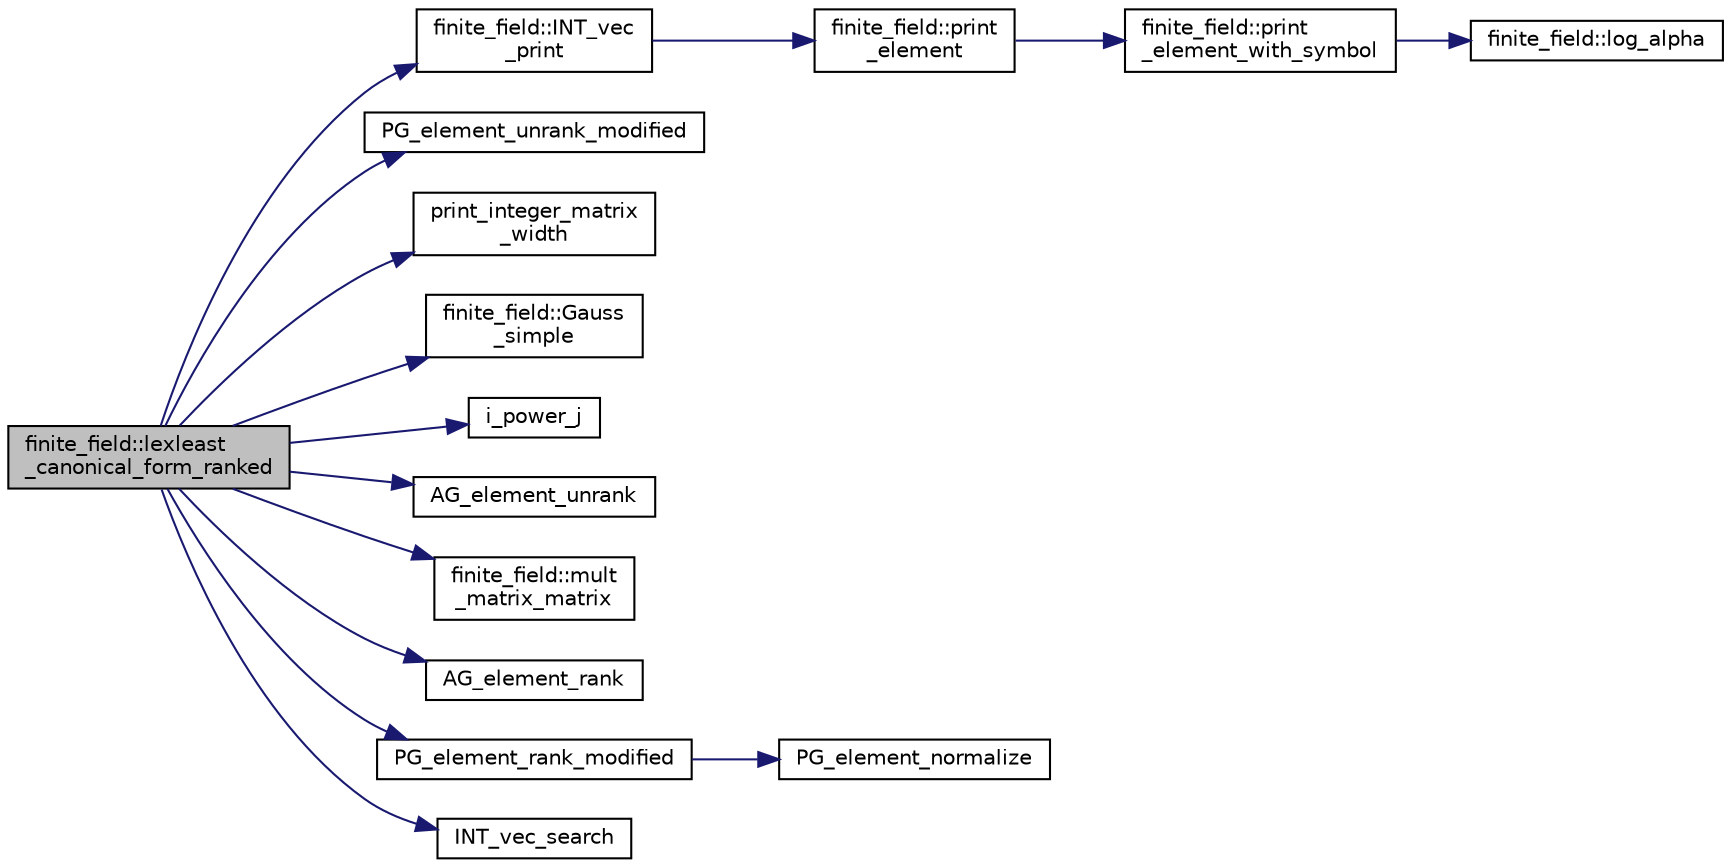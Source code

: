 digraph "finite_field::lexleast_canonical_form_ranked"
{
  edge [fontname="Helvetica",fontsize="10",labelfontname="Helvetica",labelfontsize="10"];
  node [fontname="Helvetica",fontsize="10",shape=record];
  rankdir="LR";
  Node7870 [label="finite_field::lexleast\l_canonical_form_ranked",height=0.2,width=0.4,color="black", fillcolor="grey75", style="filled", fontcolor="black"];
  Node7870 -> Node7871 [color="midnightblue",fontsize="10",style="solid",fontname="Helvetica"];
  Node7871 [label="finite_field::INT_vec\l_print",height=0.2,width=0.4,color="black", fillcolor="white", style="filled",URL="$df/d5a/classfinite__field.html#a9c33a61dedc197e37b014b6f8dc07f06"];
  Node7871 -> Node7872 [color="midnightblue",fontsize="10",style="solid",fontname="Helvetica"];
  Node7872 [label="finite_field::print\l_element",height=0.2,width=0.4,color="black", fillcolor="white", style="filled",URL="$df/d5a/classfinite__field.html#ab7d1f59c043d7696b8b47c92d0fedad5"];
  Node7872 -> Node7873 [color="midnightblue",fontsize="10",style="solid",fontname="Helvetica"];
  Node7873 [label="finite_field::print\l_element_with_symbol",height=0.2,width=0.4,color="black", fillcolor="white", style="filled",URL="$df/d5a/classfinite__field.html#aa0180c961aa4a0a8934cb4dc82e38a4d"];
  Node7873 -> Node7874 [color="midnightblue",fontsize="10",style="solid",fontname="Helvetica"];
  Node7874 [label="finite_field::log_alpha",height=0.2,width=0.4,color="black", fillcolor="white", style="filled",URL="$df/d5a/classfinite__field.html#a446a83ae0d281ddf44215626f0097305"];
  Node7870 -> Node7875 [color="midnightblue",fontsize="10",style="solid",fontname="Helvetica"];
  Node7875 [label="PG_element_unrank_modified",height=0.2,width=0.4,color="black", fillcolor="white", style="filled",URL="$d4/d67/geometry_8h.html#a83ae9b605d496f6a90345303f6efae64"];
  Node7870 -> Node7876 [color="midnightblue",fontsize="10",style="solid",fontname="Helvetica"];
  Node7876 [label="print_integer_matrix\l_width",height=0.2,width=0.4,color="black", fillcolor="white", style="filled",URL="$d5/db4/io__and__os_8h.html#aa78f3e73fc2179251bd15adbcc31573f"];
  Node7870 -> Node7877 [color="midnightblue",fontsize="10",style="solid",fontname="Helvetica"];
  Node7877 [label="finite_field::Gauss\l_simple",height=0.2,width=0.4,color="black", fillcolor="white", style="filled",URL="$df/d5a/classfinite__field.html#aba4950590e24a1ce323f292cf47b3307"];
  Node7870 -> Node7878 [color="midnightblue",fontsize="10",style="solid",fontname="Helvetica"];
  Node7878 [label="i_power_j",height=0.2,width=0.4,color="black", fillcolor="white", style="filled",URL="$de/dc5/algebra__and__number__theory_8h.html#a39b321523e8957d701618bb5cac542b5"];
  Node7870 -> Node7879 [color="midnightblue",fontsize="10",style="solid",fontname="Helvetica"];
  Node7879 [label="AG_element_unrank",height=0.2,width=0.4,color="black", fillcolor="white", style="filled",URL="$d4/d67/geometry_8h.html#a4a33b86c87b2879b97cfa1327abe2885"];
  Node7870 -> Node7880 [color="midnightblue",fontsize="10",style="solid",fontname="Helvetica"];
  Node7880 [label="finite_field::mult\l_matrix_matrix",height=0.2,width=0.4,color="black", fillcolor="white", style="filled",URL="$df/d5a/classfinite__field.html#a5e28706b815838d0ec34de1fa74bc3c4"];
  Node7870 -> Node7881 [color="midnightblue",fontsize="10",style="solid",fontname="Helvetica"];
  Node7881 [label="AG_element_rank",height=0.2,width=0.4,color="black", fillcolor="white", style="filled",URL="$d4/d67/geometry_8h.html#ab2ac908d07dd8038fd996e26bdc75c17"];
  Node7870 -> Node7882 [color="midnightblue",fontsize="10",style="solid",fontname="Helvetica"];
  Node7882 [label="PG_element_rank_modified",height=0.2,width=0.4,color="black", fillcolor="white", style="filled",URL="$d4/d67/geometry_8h.html#a9cd1a8bf5b88a038e33862f6c2c3dd36"];
  Node7882 -> Node7883 [color="midnightblue",fontsize="10",style="solid",fontname="Helvetica"];
  Node7883 [label="PG_element_normalize",height=0.2,width=0.4,color="black", fillcolor="white", style="filled",URL="$df/de4/projective_8_c.html#a5a4c3c1158bad6bab0d786c616bd0996"];
  Node7870 -> Node7884 [color="midnightblue",fontsize="10",style="solid",fontname="Helvetica"];
  Node7884 [label="INT_vec_search",height=0.2,width=0.4,color="black", fillcolor="white", style="filled",URL="$d5/de2/foundations_2data__structures_2data__structures_8h.html#ad103ef2316a1f671bdb68fd9cd9ba945"];
}
